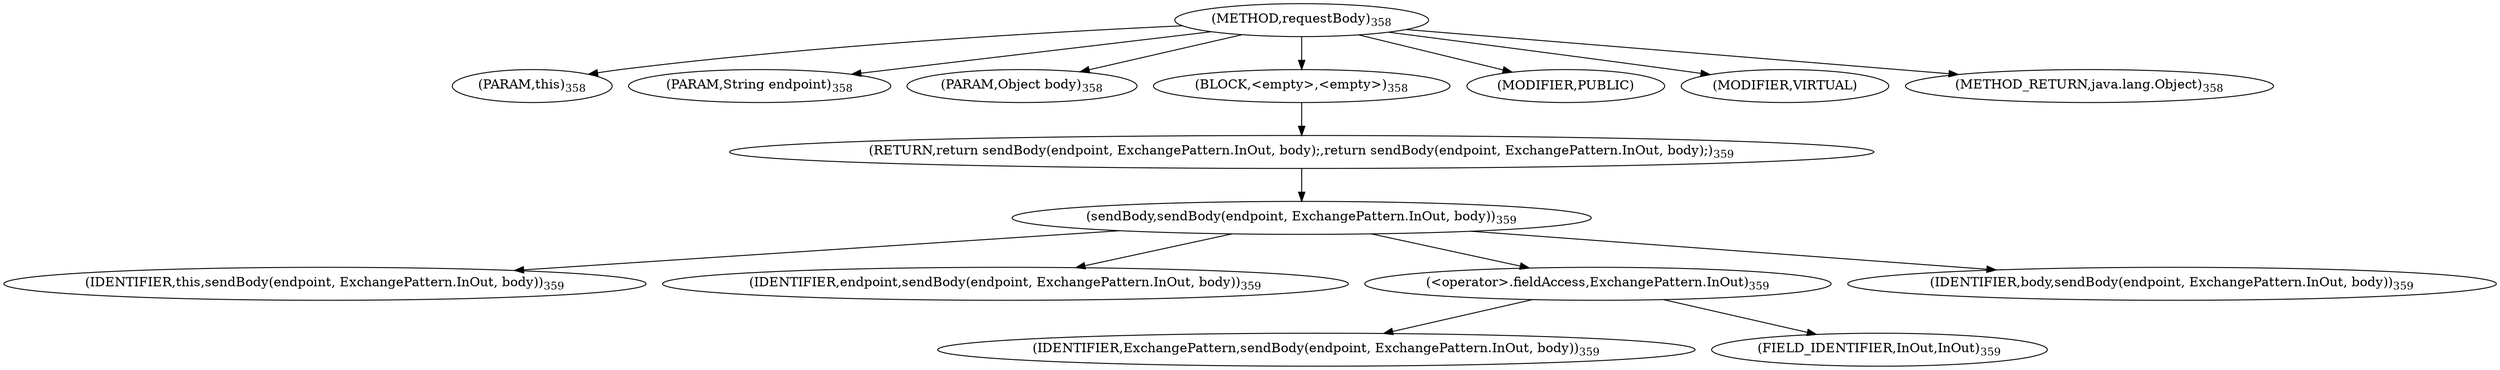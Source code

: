 digraph "requestBody" {  
"575" [label = <(METHOD,requestBody)<SUB>358</SUB>> ]
"64" [label = <(PARAM,this)<SUB>358</SUB>> ]
"576" [label = <(PARAM,String endpoint)<SUB>358</SUB>> ]
"577" [label = <(PARAM,Object body)<SUB>358</SUB>> ]
"578" [label = <(BLOCK,&lt;empty&gt;,&lt;empty&gt;)<SUB>358</SUB>> ]
"579" [label = <(RETURN,return sendBody(endpoint, ExchangePattern.InOut, body);,return sendBody(endpoint, ExchangePattern.InOut, body);)<SUB>359</SUB>> ]
"580" [label = <(sendBody,sendBody(endpoint, ExchangePattern.InOut, body))<SUB>359</SUB>> ]
"63" [label = <(IDENTIFIER,this,sendBody(endpoint, ExchangePattern.InOut, body))<SUB>359</SUB>> ]
"581" [label = <(IDENTIFIER,endpoint,sendBody(endpoint, ExchangePattern.InOut, body))<SUB>359</SUB>> ]
"582" [label = <(&lt;operator&gt;.fieldAccess,ExchangePattern.InOut)<SUB>359</SUB>> ]
"583" [label = <(IDENTIFIER,ExchangePattern,sendBody(endpoint, ExchangePattern.InOut, body))<SUB>359</SUB>> ]
"584" [label = <(FIELD_IDENTIFIER,InOut,InOut)<SUB>359</SUB>> ]
"585" [label = <(IDENTIFIER,body,sendBody(endpoint, ExchangePattern.InOut, body))<SUB>359</SUB>> ]
"586" [label = <(MODIFIER,PUBLIC)> ]
"587" [label = <(MODIFIER,VIRTUAL)> ]
"588" [label = <(METHOD_RETURN,java.lang.Object)<SUB>358</SUB>> ]
  "575" -> "64" 
  "575" -> "576" 
  "575" -> "577" 
  "575" -> "578" 
  "575" -> "586" 
  "575" -> "587" 
  "575" -> "588" 
  "578" -> "579" 
  "579" -> "580" 
  "580" -> "63" 
  "580" -> "581" 
  "580" -> "582" 
  "580" -> "585" 
  "582" -> "583" 
  "582" -> "584" 
}
